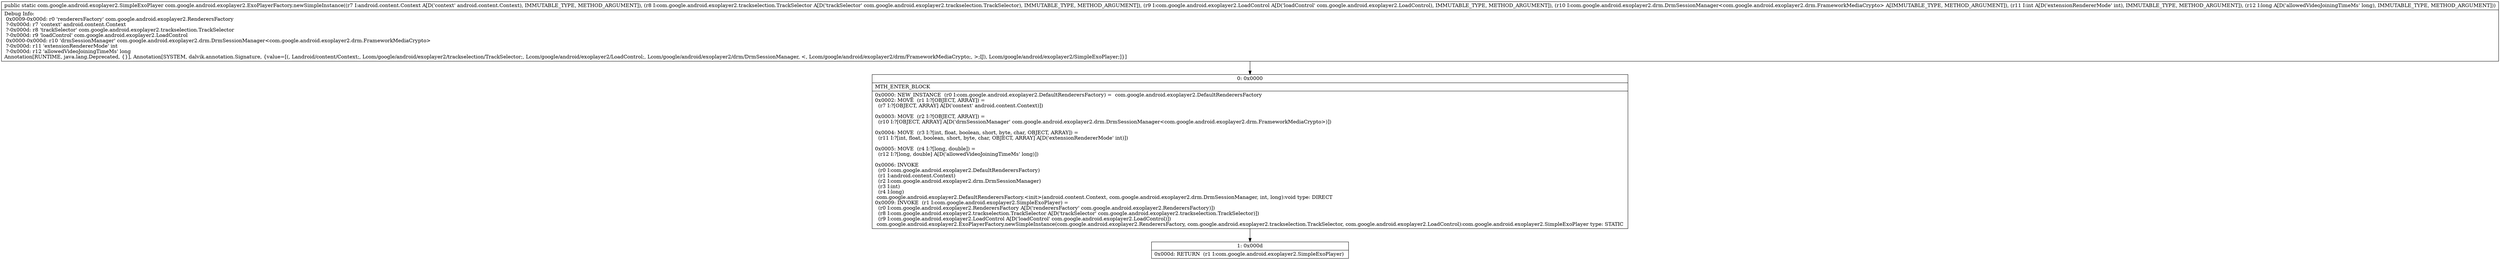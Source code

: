digraph "CFG forcom.google.android.exoplayer2.ExoPlayerFactory.newSimpleInstance(Landroid\/content\/Context;Lcom\/google\/android\/exoplayer2\/trackselection\/TrackSelector;Lcom\/google\/android\/exoplayer2\/LoadControl;Lcom\/google\/android\/exoplayer2\/drm\/DrmSessionManager;IJ)Lcom\/google\/android\/exoplayer2\/SimpleExoPlayer;" {
Node_0 [shape=record,label="{0\:\ 0x0000|MTH_ENTER_BLOCK\l|0x0000: NEW_INSTANCE  (r0 I:com.google.android.exoplayer2.DefaultRenderersFactory) =  com.google.android.exoplayer2.DefaultRenderersFactory \l0x0002: MOVE  (r1 I:?[OBJECT, ARRAY]) = \l  (r7 I:?[OBJECT, ARRAY] A[D('context' android.content.Context)])\l \l0x0003: MOVE  (r2 I:?[OBJECT, ARRAY]) = \l  (r10 I:?[OBJECT, ARRAY] A[D('drmSessionManager' com.google.android.exoplayer2.drm.DrmSessionManager\<com.google.android.exoplayer2.drm.FrameworkMediaCrypto\>)])\l \l0x0004: MOVE  (r3 I:?[int, float, boolean, short, byte, char, OBJECT, ARRAY]) = \l  (r11 I:?[int, float, boolean, short, byte, char, OBJECT, ARRAY] A[D('extensionRendererMode' int)])\l \l0x0005: MOVE  (r4 I:?[long, double]) = \l  (r12 I:?[long, double] A[D('allowedVideoJoiningTimeMs' long)])\l \l0x0006: INVOKE  \l  (r0 I:com.google.android.exoplayer2.DefaultRenderersFactory)\l  (r1 I:android.content.Context)\l  (r2 I:com.google.android.exoplayer2.drm.DrmSessionManager)\l  (r3 I:int)\l  (r4 I:long)\l com.google.android.exoplayer2.DefaultRenderersFactory.\<init\>(android.content.Context, com.google.android.exoplayer2.drm.DrmSessionManager, int, long):void type: DIRECT \l0x0009: INVOKE  (r1 I:com.google.android.exoplayer2.SimpleExoPlayer) = \l  (r0 I:com.google.android.exoplayer2.RenderersFactory A[D('renderersFactory' com.google.android.exoplayer2.RenderersFactory)])\l  (r8 I:com.google.android.exoplayer2.trackselection.TrackSelector A[D('trackSelector' com.google.android.exoplayer2.trackselection.TrackSelector)])\l  (r9 I:com.google.android.exoplayer2.LoadControl A[D('loadControl' com.google.android.exoplayer2.LoadControl)])\l com.google.android.exoplayer2.ExoPlayerFactory.newSimpleInstance(com.google.android.exoplayer2.RenderersFactory, com.google.android.exoplayer2.trackselection.TrackSelector, com.google.android.exoplayer2.LoadControl):com.google.android.exoplayer2.SimpleExoPlayer type: STATIC \l}"];
Node_1 [shape=record,label="{1\:\ 0x000d|0x000d: RETURN  (r1 I:com.google.android.exoplayer2.SimpleExoPlayer) \l}"];
MethodNode[shape=record,label="{public static com.google.android.exoplayer2.SimpleExoPlayer com.google.android.exoplayer2.ExoPlayerFactory.newSimpleInstance((r7 I:android.content.Context A[D('context' android.content.Context), IMMUTABLE_TYPE, METHOD_ARGUMENT]), (r8 I:com.google.android.exoplayer2.trackselection.TrackSelector A[D('trackSelector' com.google.android.exoplayer2.trackselection.TrackSelector), IMMUTABLE_TYPE, METHOD_ARGUMENT]), (r9 I:com.google.android.exoplayer2.LoadControl A[D('loadControl' com.google.android.exoplayer2.LoadControl), IMMUTABLE_TYPE, METHOD_ARGUMENT]), (r10 I:com.google.android.exoplayer2.drm.DrmSessionManager\<com.google.android.exoplayer2.drm.FrameworkMediaCrypto\> A[IMMUTABLE_TYPE, METHOD_ARGUMENT]), (r11 I:int A[D('extensionRendererMode' int), IMMUTABLE_TYPE, METHOD_ARGUMENT]), (r12 I:long A[D('allowedVideoJoiningTimeMs' long), IMMUTABLE_TYPE, METHOD_ARGUMENT]))  | Debug Info:\l  0x0009\-0x000d: r0 'renderersFactory' com.google.android.exoplayer2.RenderersFactory\l  ?\-0x000d: r7 'context' android.content.Context\l  ?\-0x000d: r8 'trackSelector' com.google.android.exoplayer2.trackselection.TrackSelector\l  ?\-0x000d: r9 'loadControl' com.google.android.exoplayer2.LoadControl\l  0x0000\-0x000d: r10 'drmSessionManager' com.google.android.exoplayer2.drm.DrmSessionManager\<com.google.android.exoplayer2.drm.FrameworkMediaCrypto\>\l  ?\-0x000d: r11 'extensionRendererMode' int\l  ?\-0x000d: r12 'allowedVideoJoiningTimeMs' long\lAnnotation[RUNTIME, java.lang.Deprecated, \{\}], Annotation[SYSTEM, dalvik.annotation.Signature, \{value=[(, Landroid\/content\/Context;, Lcom\/google\/android\/exoplayer2\/trackselection\/TrackSelector;, Lcom\/google\/android\/exoplayer2\/LoadControl;, Lcom\/google\/android\/exoplayer2\/drm\/DrmSessionManager, \<, Lcom\/google\/android\/exoplayer2\/drm\/FrameworkMediaCrypto;, \>;IJ), Lcom\/google\/android\/exoplayer2\/SimpleExoPlayer;]\}]\l}"];
MethodNode -> Node_0;
Node_0 -> Node_1;
}

